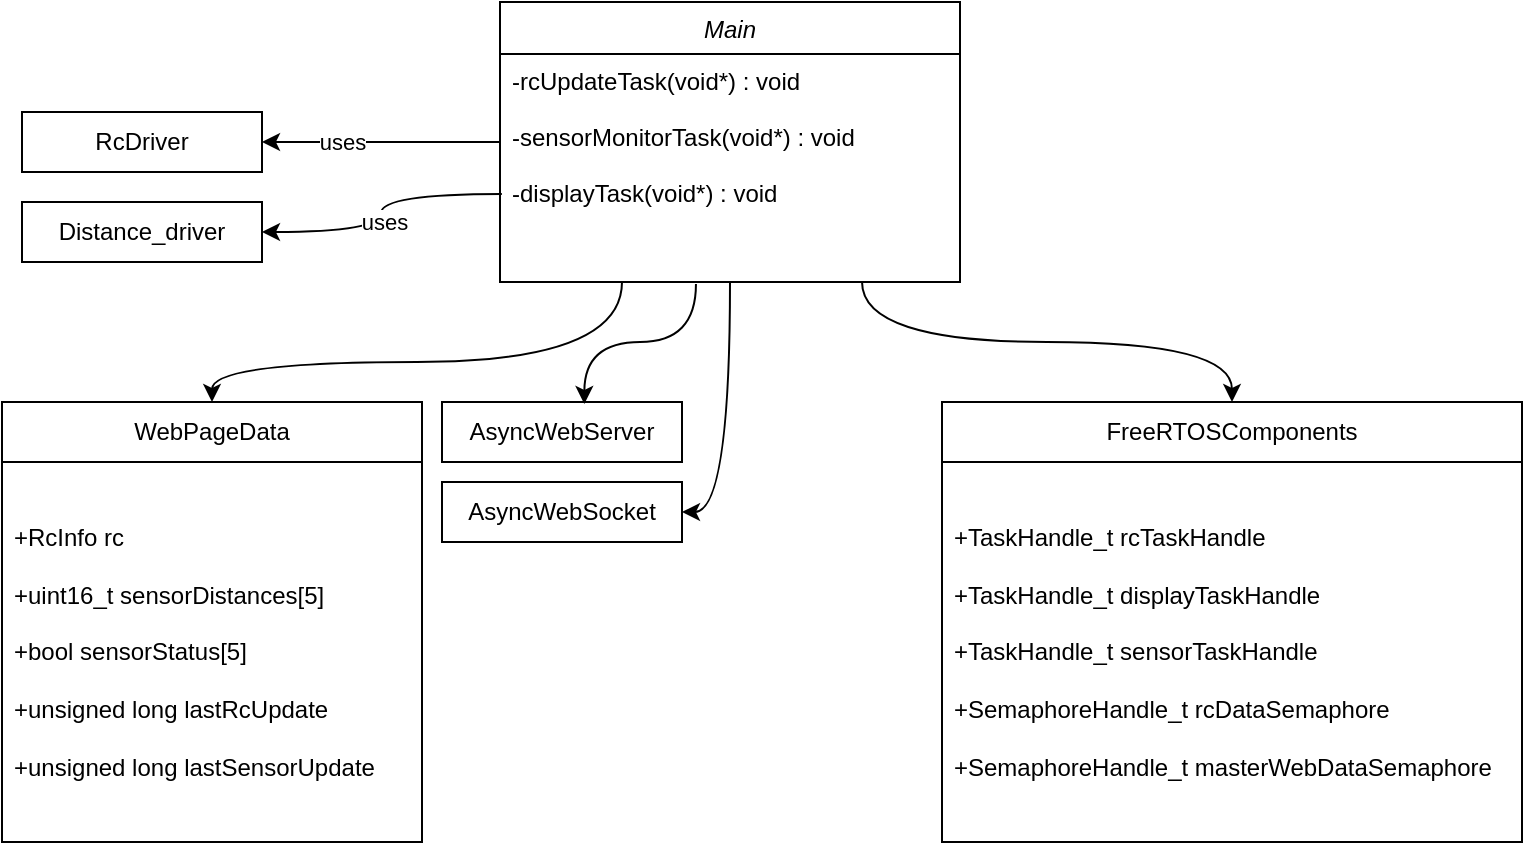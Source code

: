 <mxfile version="27.0.9">
  <diagram id="C5RBs43oDa-KdzZeNtuy" name="Page-1">
    <mxGraphModel dx="1426" dy="897" grid="1" gridSize="10" guides="1" tooltips="1" connect="1" arrows="1" fold="1" page="1" pageScale="1" pageWidth="827" pageHeight="1169" math="0" shadow="0">
      <root>
        <mxCell id="WIyWlLk6GJQsqaUBKTNV-0" />
        <mxCell id="WIyWlLk6GJQsqaUBKTNV-1" parent="WIyWlLk6GJQsqaUBKTNV-0" />
        <mxCell id="47tXQy5dyQaVrTZvzO9c-2" style="edgeStyle=orthogonalEdgeStyle;rounded=0;orthogonalLoop=1;jettySize=auto;html=1;entryX=1;entryY=0.5;entryDx=0;entryDy=0;curved=1;" edge="1" parent="WIyWlLk6GJQsqaUBKTNV-1" source="zkfFHV4jXpPFQw0GAbJ--0" target="47tXQy5dyQaVrTZvzO9c-0">
          <mxGeometry relative="1" as="geometry">
            <Array as="points">
              <mxPoint x="210" y="110" />
              <mxPoint x="210" y="110" />
            </Array>
          </mxGeometry>
        </mxCell>
        <mxCell id="47tXQy5dyQaVrTZvzO9c-4" value="uses" style="edgeLabel;html=1;align=center;verticalAlign=middle;resizable=0;points=[];" vertex="1" connectable="0" parent="47tXQy5dyQaVrTZvzO9c-2">
          <mxGeometry x="0.43" y="16" relative="1" as="geometry">
            <mxPoint x="6" y="-16" as="offset" />
          </mxGeometry>
        </mxCell>
        <mxCell id="47tXQy5dyQaVrTZvzO9c-3" style="edgeStyle=orthogonalEdgeStyle;rounded=0;orthogonalLoop=1;jettySize=auto;html=1;entryX=1;entryY=0.5;entryDx=0;entryDy=0;curved=1;exitX=0.004;exitY=0.614;exitDx=0;exitDy=0;exitPerimeter=0;" edge="1" parent="WIyWlLk6GJQsqaUBKTNV-1" source="zkfFHV4jXpPFQw0GAbJ--5" target="47tXQy5dyQaVrTZvzO9c-1">
          <mxGeometry relative="1" as="geometry" />
        </mxCell>
        <mxCell id="47tXQy5dyQaVrTZvzO9c-5" value="uses" style="edgeLabel;html=1;align=center;verticalAlign=middle;resizable=0;points=[];" vertex="1" connectable="0" parent="47tXQy5dyQaVrTZvzO9c-3">
          <mxGeometry x="0.072" y="1" relative="1" as="geometry">
            <mxPoint as="offset" />
          </mxGeometry>
        </mxCell>
        <mxCell id="47tXQy5dyQaVrTZvzO9c-10" style="edgeStyle=orthogonalEdgeStyle;rounded=0;orthogonalLoop=1;jettySize=auto;html=1;entryX=0.5;entryY=0;entryDx=0;entryDy=0;curved=1;" edge="1" parent="WIyWlLk6GJQsqaUBKTNV-1" source="zkfFHV4jXpPFQw0GAbJ--0" target="47tXQy5dyQaVrTZvzO9c-6">
          <mxGeometry relative="1" as="geometry">
            <Array as="points">
              <mxPoint x="360" y="220" />
              <mxPoint x="155" y="220" />
            </Array>
          </mxGeometry>
        </mxCell>
        <mxCell id="47tXQy5dyQaVrTZvzO9c-14" style="edgeStyle=orthogonalEdgeStyle;rounded=0;orthogonalLoop=1;jettySize=auto;html=1;entryX=0.5;entryY=0;entryDx=0;entryDy=0;curved=1;exitX=0.787;exitY=1;exitDx=0;exitDy=0;exitPerimeter=0;" edge="1" parent="WIyWlLk6GJQsqaUBKTNV-1" source="zkfFHV4jXpPFQw0GAbJ--5" target="47tXQy5dyQaVrTZvzO9c-12">
          <mxGeometry relative="1" as="geometry" />
        </mxCell>
        <mxCell id="47tXQy5dyQaVrTZvzO9c-19" style="edgeStyle=orthogonalEdgeStyle;rounded=0;orthogonalLoop=1;jettySize=auto;html=1;entryX=1;entryY=0.5;entryDx=0;entryDy=0;curved=1;" edge="1" parent="WIyWlLk6GJQsqaUBKTNV-1" source="zkfFHV4jXpPFQw0GAbJ--0" target="47tXQy5dyQaVrTZvzO9c-17">
          <mxGeometry relative="1" as="geometry" />
        </mxCell>
        <mxCell id="zkfFHV4jXpPFQw0GAbJ--0" value="Main" style="swimlane;fontStyle=2;align=center;verticalAlign=top;childLayout=stackLayout;horizontal=1;startSize=26;horizontalStack=0;resizeParent=1;resizeLast=0;collapsible=1;marginBottom=0;rounded=0;shadow=0;strokeWidth=1;" parent="WIyWlLk6GJQsqaUBKTNV-1" vertex="1">
          <mxGeometry x="299" y="40" width="230" height="140" as="geometry">
            <mxRectangle x="230" y="140" width="160" height="26" as="alternateBounds" />
          </mxGeometry>
        </mxCell>
        <mxCell id="zkfFHV4jXpPFQw0GAbJ--5" value="-rcUpdateTask(void*) : void&#xa;&#xa;-sensorMonitorTask(void*) : void&#xa;&#xa;-displayTask(void*) : void" style="text;align=left;verticalAlign=top;spacingLeft=4;spacingRight=4;overflow=hidden;rotatable=0;points=[[0,0.5],[1,0.5]];portConstraint=eastwest;" parent="zkfFHV4jXpPFQw0GAbJ--0" vertex="1">
          <mxGeometry y="26" width="230" height="114" as="geometry" />
        </mxCell>
        <mxCell id="47tXQy5dyQaVrTZvzO9c-0" value="RcDriver" style="rounded=0;whiteSpace=wrap;html=1;" vertex="1" parent="WIyWlLk6GJQsqaUBKTNV-1">
          <mxGeometry x="60" y="95" width="120" height="30" as="geometry" />
        </mxCell>
        <mxCell id="47tXQy5dyQaVrTZvzO9c-1" value="Distance_driver" style="rounded=0;whiteSpace=wrap;html=1;" vertex="1" parent="WIyWlLk6GJQsqaUBKTNV-1">
          <mxGeometry x="60" y="140" width="120" height="30" as="geometry" />
        </mxCell>
        <mxCell id="47tXQy5dyQaVrTZvzO9c-6" value="WebPageData" style="swimlane;fontStyle=0;childLayout=stackLayout;horizontal=1;startSize=30;horizontalStack=0;resizeParent=1;resizeParentMax=0;resizeLast=0;collapsible=1;marginBottom=0;whiteSpace=wrap;html=1;" vertex="1" parent="WIyWlLk6GJQsqaUBKTNV-1">
          <mxGeometry x="50" y="240" width="210" height="220" as="geometry" />
        </mxCell>
        <mxCell id="47tXQy5dyQaVrTZvzO9c-7" value="&lt;div&gt;&lt;span style=&quot;background-color: transparent; color: light-dark(rgb(0, 0, 0), rgb(255, 255, 255));&quot;&gt;+RcInfo rc&lt;/span&gt;&lt;/div&gt;&lt;div&gt;&lt;br&gt;&lt;/div&gt;&lt;div&gt;+uint16_t sensorDistances[5]&lt;/div&gt;&lt;div&gt;&lt;br&gt;&lt;/div&gt;&lt;div&gt;+bool sensorStatus[5]&lt;/div&gt;&lt;div&gt;&lt;br&gt;&lt;/div&gt;&lt;div&gt;+unsigned long lastRcUpdate&lt;/div&gt;&lt;div&gt;&lt;br&gt;&lt;/div&gt;&lt;div&gt;+unsigned long lastSensorUpdate&lt;/div&gt;" style="text;strokeColor=none;fillColor=none;align=left;verticalAlign=middle;spacingLeft=4;spacingRight=4;overflow=hidden;points=[[0,0.5],[1,0.5]];portConstraint=eastwest;rotatable=0;whiteSpace=wrap;html=1;" vertex="1" parent="47tXQy5dyQaVrTZvzO9c-6">
          <mxGeometry y="30" width="210" height="190" as="geometry" />
        </mxCell>
        <mxCell id="47tXQy5dyQaVrTZvzO9c-12" value="&lt;div&gt;FreeRTOSComponents&lt;/div&gt;" style="swimlane;fontStyle=0;childLayout=stackLayout;horizontal=1;startSize=30;horizontalStack=0;resizeParent=1;resizeParentMax=0;resizeLast=0;collapsible=1;marginBottom=0;whiteSpace=wrap;html=1;" vertex="1" parent="WIyWlLk6GJQsqaUBKTNV-1">
          <mxGeometry x="520" y="240" width="290" height="220" as="geometry" />
        </mxCell>
        <mxCell id="47tXQy5dyQaVrTZvzO9c-13" value="&lt;div&gt;&lt;span style=&quot;background-color: transparent; color: light-dark(rgb(0, 0, 0), rgb(255, 255, 255));&quot;&gt;+TaskHandle_t rcTaskHandle&lt;/span&gt;&lt;/div&gt;&lt;div&gt;&lt;br&gt;&lt;/div&gt;&lt;div&gt;+TaskHandle_t displayTaskHandle&lt;/div&gt;&lt;div&gt;&lt;br&gt;&lt;/div&gt;&lt;div&gt;+TaskHandle_t sensorTaskHandle&lt;/div&gt;&lt;div&gt;&lt;br&gt;&lt;/div&gt;&lt;div&gt;+SemaphoreHandle_t rcDataSemaphore&lt;/div&gt;&lt;div&gt;&lt;br&gt;&lt;/div&gt;&lt;div&gt;+SemaphoreHandle_t masterWebDataSemaphore&lt;/div&gt;" style="text;strokeColor=none;fillColor=none;align=left;verticalAlign=middle;spacingLeft=4;spacingRight=4;overflow=hidden;points=[[0,0.5],[1,0.5]];portConstraint=eastwest;rotatable=0;whiteSpace=wrap;html=1;" vertex="1" parent="47tXQy5dyQaVrTZvzO9c-12">
          <mxGeometry y="30" width="290" height="190" as="geometry" />
        </mxCell>
        <mxCell id="47tXQy5dyQaVrTZvzO9c-16" value="AsyncWebServer" style="rounded=0;whiteSpace=wrap;html=1;" vertex="1" parent="WIyWlLk6GJQsqaUBKTNV-1">
          <mxGeometry x="270" y="240" width="120" height="30" as="geometry" />
        </mxCell>
        <mxCell id="47tXQy5dyQaVrTZvzO9c-17" value="AsyncWebSocket" style="rounded=0;whiteSpace=wrap;html=1;" vertex="1" parent="WIyWlLk6GJQsqaUBKTNV-1">
          <mxGeometry x="270" y="280" width="120" height="30" as="geometry" />
        </mxCell>
        <mxCell id="47tXQy5dyQaVrTZvzO9c-18" style="edgeStyle=orthogonalEdgeStyle;rounded=0;orthogonalLoop=1;jettySize=auto;html=1;entryX=0.593;entryY=0.033;entryDx=0;entryDy=0;entryPerimeter=0;curved=1;exitX=0.426;exitY=1.009;exitDx=0;exitDy=0;exitPerimeter=0;" edge="1" parent="WIyWlLk6GJQsqaUBKTNV-1" source="zkfFHV4jXpPFQw0GAbJ--5" target="47tXQy5dyQaVrTZvzO9c-16">
          <mxGeometry relative="1" as="geometry" />
        </mxCell>
      </root>
    </mxGraphModel>
  </diagram>
</mxfile>
